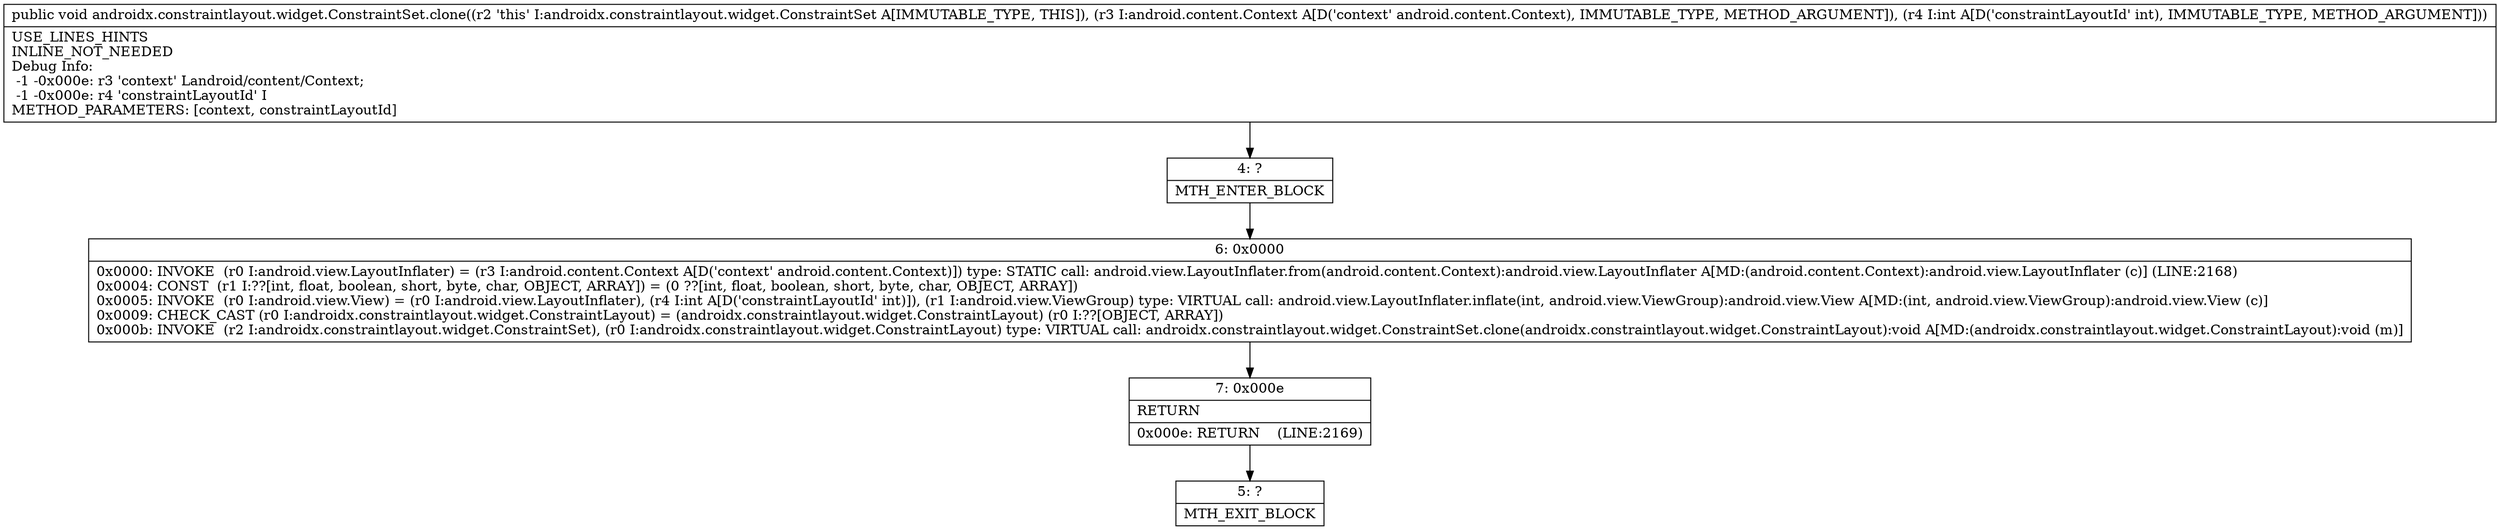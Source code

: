 digraph "CFG forandroidx.constraintlayout.widget.ConstraintSet.clone(Landroid\/content\/Context;I)V" {
Node_4 [shape=record,label="{4\:\ ?|MTH_ENTER_BLOCK\l}"];
Node_6 [shape=record,label="{6\:\ 0x0000|0x0000: INVOKE  (r0 I:android.view.LayoutInflater) = (r3 I:android.content.Context A[D('context' android.content.Context)]) type: STATIC call: android.view.LayoutInflater.from(android.content.Context):android.view.LayoutInflater A[MD:(android.content.Context):android.view.LayoutInflater (c)] (LINE:2168)\l0x0004: CONST  (r1 I:??[int, float, boolean, short, byte, char, OBJECT, ARRAY]) = (0 ??[int, float, boolean, short, byte, char, OBJECT, ARRAY]) \l0x0005: INVOKE  (r0 I:android.view.View) = (r0 I:android.view.LayoutInflater), (r4 I:int A[D('constraintLayoutId' int)]), (r1 I:android.view.ViewGroup) type: VIRTUAL call: android.view.LayoutInflater.inflate(int, android.view.ViewGroup):android.view.View A[MD:(int, android.view.ViewGroup):android.view.View (c)]\l0x0009: CHECK_CAST (r0 I:androidx.constraintlayout.widget.ConstraintLayout) = (androidx.constraintlayout.widget.ConstraintLayout) (r0 I:??[OBJECT, ARRAY]) \l0x000b: INVOKE  (r2 I:androidx.constraintlayout.widget.ConstraintSet), (r0 I:androidx.constraintlayout.widget.ConstraintLayout) type: VIRTUAL call: androidx.constraintlayout.widget.ConstraintSet.clone(androidx.constraintlayout.widget.ConstraintLayout):void A[MD:(androidx.constraintlayout.widget.ConstraintLayout):void (m)]\l}"];
Node_7 [shape=record,label="{7\:\ 0x000e|RETURN\l|0x000e: RETURN    (LINE:2169)\l}"];
Node_5 [shape=record,label="{5\:\ ?|MTH_EXIT_BLOCK\l}"];
MethodNode[shape=record,label="{public void androidx.constraintlayout.widget.ConstraintSet.clone((r2 'this' I:androidx.constraintlayout.widget.ConstraintSet A[IMMUTABLE_TYPE, THIS]), (r3 I:android.content.Context A[D('context' android.content.Context), IMMUTABLE_TYPE, METHOD_ARGUMENT]), (r4 I:int A[D('constraintLayoutId' int), IMMUTABLE_TYPE, METHOD_ARGUMENT]))  | USE_LINES_HINTS\lINLINE_NOT_NEEDED\lDebug Info:\l  \-1 \-0x000e: r3 'context' Landroid\/content\/Context;\l  \-1 \-0x000e: r4 'constraintLayoutId' I\lMETHOD_PARAMETERS: [context, constraintLayoutId]\l}"];
MethodNode -> Node_4;Node_4 -> Node_6;
Node_6 -> Node_7;
Node_7 -> Node_5;
}

